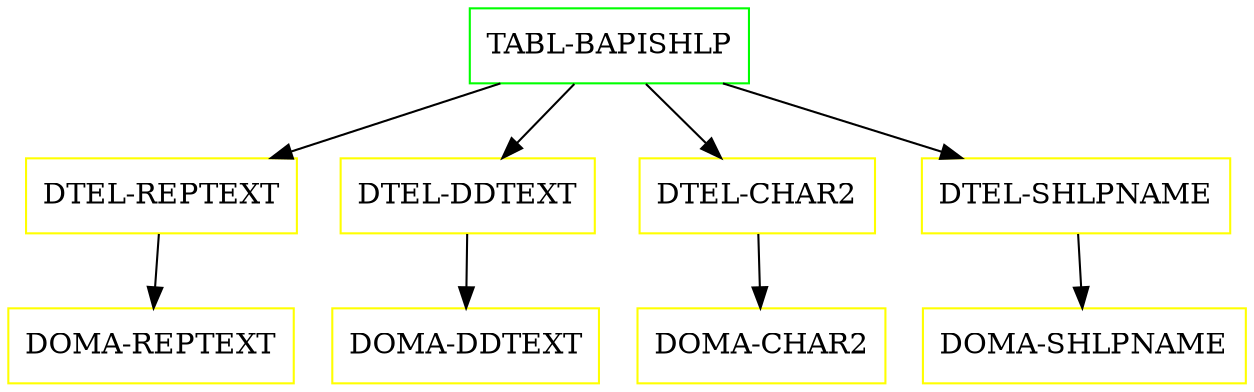 digraph G {
  "TABL-BAPISHLP" [shape=box,color=green];
  "DTEL-REPTEXT" [shape=box,color=yellow,URL="./DTEL_REPTEXT.html"];
  "DOMA-REPTEXT" [shape=box,color=yellow,URL="./DOMA_REPTEXT.html"];
  "DTEL-DDTEXT" [shape=box,color=yellow,URL="./DTEL_DDTEXT.html"];
  "DOMA-DDTEXT" [shape=box,color=yellow,URL="./DOMA_DDTEXT.html"];
  "DTEL-CHAR2" [shape=box,color=yellow,URL="./DTEL_CHAR2.html"];
  "DOMA-CHAR2" [shape=box,color=yellow,URL="./DOMA_CHAR2.html"];
  "DTEL-SHLPNAME" [shape=box,color=yellow,URL="./DTEL_SHLPNAME.html"];
  "DOMA-SHLPNAME" [shape=box,color=yellow,URL="./DOMA_SHLPNAME.html"];
  "TABL-BAPISHLP" -> "DTEL-SHLPNAME";
  "TABL-BAPISHLP" -> "DTEL-CHAR2";
  "TABL-BAPISHLP" -> "DTEL-DDTEXT";
  "TABL-BAPISHLP" -> "DTEL-REPTEXT";
  "DTEL-REPTEXT" -> "DOMA-REPTEXT";
  "DTEL-DDTEXT" -> "DOMA-DDTEXT";
  "DTEL-CHAR2" -> "DOMA-CHAR2";
  "DTEL-SHLPNAME" -> "DOMA-SHLPNAME";
}
